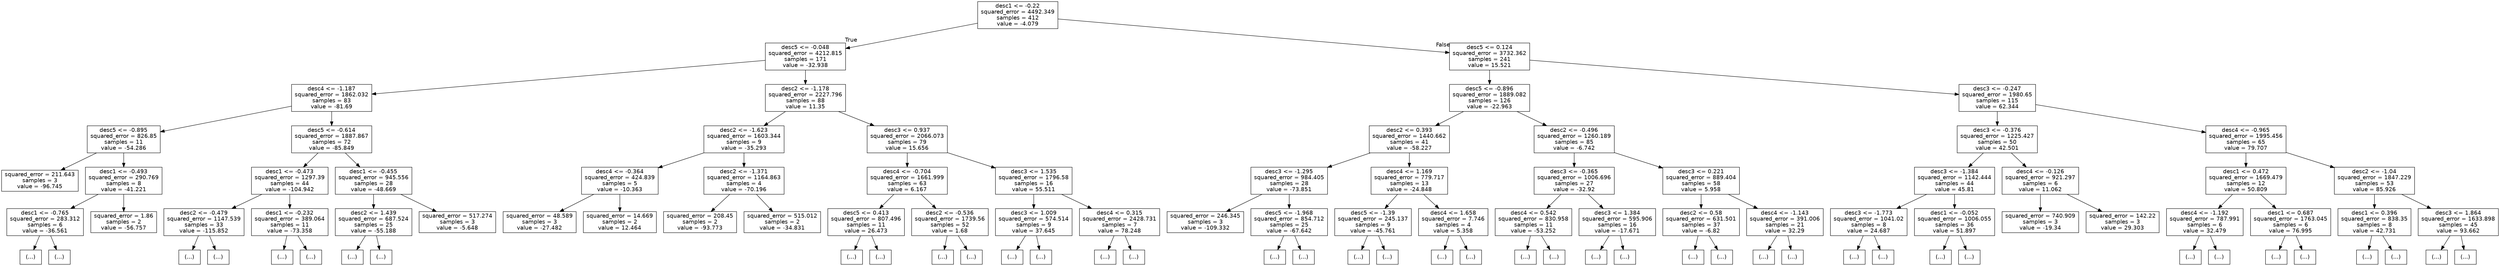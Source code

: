 digraph Tree {
node [shape=box, fontname="helvetica"] ;
edge [fontname="helvetica"] ;
0 [label="desc1 <= -0.22\nsquared_error = 4492.349\nsamples = 412\nvalue = -4.079"] ;
1 [label="desc5 <= -0.048\nsquared_error = 4212.815\nsamples = 171\nvalue = -32.938"] ;
0 -> 1 [labeldistance=2.5, labelangle=45, headlabel="True"] ;
2 [label="desc4 <= -1.187\nsquared_error = 1862.032\nsamples = 83\nvalue = -81.69"] ;
1 -> 2 ;
3 [label="desc5 <= -0.895\nsquared_error = 826.85\nsamples = 11\nvalue = -54.286"] ;
2 -> 3 ;
4 [label="squared_error = 211.643\nsamples = 3\nvalue = -96.745"] ;
3 -> 4 ;
5 [label="desc1 <= -0.493\nsquared_error = 290.769\nsamples = 8\nvalue = -41.221"] ;
3 -> 5 ;
6 [label="desc1 <= -0.765\nsquared_error = 283.312\nsamples = 6\nvalue = -36.561"] ;
5 -> 6 ;
7 [label="(...)"] ;
6 -> 7 ;
10 [label="(...)"] ;
6 -> 10 ;
11 [label="squared_error = 1.86\nsamples = 2\nvalue = -56.757"] ;
5 -> 11 ;
12 [label="desc5 <= -0.614\nsquared_error = 1887.867\nsamples = 72\nvalue = -85.849"] ;
2 -> 12 ;
13 [label="desc1 <= -0.473\nsquared_error = 1297.39\nsamples = 44\nvalue = -104.942"] ;
12 -> 13 ;
14 [label="desc2 <= -0.479\nsquared_error = 1147.539\nsamples = 33\nvalue = -115.852"] ;
13 -> 14 ;
15 [label="(...)"] ;
14 -> 15 ;
28 [label="(...)"] ;
14 -> 28 ;
45 [label="desc1 <= -0.232\nsquared_error = 389.064\nsamples = 11\nvalue = -73.358"] ;
13 -> 45 ;
46 [label="(...)"] ;
45 -> 46 ;
53 [label="(...)"] ;
45 -> 53 ;
54 [label="desc1 <= -0.455\nsquared_error = 945.556\nsamples = 28\nvalue = -48.669"] ;
12 -> 54 ;
55 [label="desc2 <= 1.439\nsquared_error = 687.524\nsamples = 25\nvalue = -55.188"] ;
54 -> 55 ;
56 [label="(...)"] ;
55 -> 56 ;
75 [label="(...)"] ;
55 -> 75 ;
76 [label="squared_error = 517.274\nsamples = 3\nvalue = -5.648"] ;
54 -> 76 ;
77 [label="desc2 <= -1.178\nsquared_error = 2227.796\nsamples = 88\nvalue = 11.35"] ;
1 -> 77 ;
78 [label="desc2 <= -1.623\nsquared_error = 1603.344\nsamples = 9\nvalue = -35.293"] ;
77 -> 78 ;
79 [label="desc4 <= -0.364\nsquared_error = 424.839\nsamples = 5\nvalue = -10.363"] ;
78 -> 79 ;
80 [label="squared_error = 48.589\nsamples = 3\nvalue = -27.482"] ;
79 -> 80 ;
81 [label="squared_error = 14.669\nsamples = 2\nvalue = 12.464"] ;
79 -> 81 ;
82 [label="desc2 <= -1.371\nsquared_error = 1164.863\nsamples = 4\nvalue = -70.196"] ;
78 -> 82 ;
83 [label="squared_error = 208.45\nsamples = 2\nvalue = -93.773"] ;
82 -> 83 ;
84 [label="squared_error = 515.012\nsamples = 2\nvalue = -34.831"] ;
82 -> 84 ;
85 [label="desc3 <= 0.937\nsquared_error = 2066.073\nsamples = 79\nvalue = 15.656"] ;
77 -> 85 ;
86 [label="desc4 <= -0.704\nsquared_error = 1661.999\nsamples = 63\nvalue = 6.167"] ;
85 -> 86 ;
87 [label="desc5 <= 0.413\nsquared_error = 807.496\nsamples = 11\nvalue = 26.473"] ;
86 -> 87 ;
88 [label="(...)"] ;
87 -> 88 ;
91 [label="(...)"] ;
87 -> 91 ;
96 [label="desc2 <= -0.536\nsquared_error = 1739.56\nsamples = 52\nvalue = 1.68"] ;
86 -> 96 ;
97 [label="(...)"] ;
96 -> 97 ;
104 [label="(...)"] ;
96 -> 104 ;
141 [label="desc3 <= 1.535\nsquared_error = 1796.58\nsamples = 16\nvalue = 55.511"] ;
85 -> 141 ;
142 [label="desc3 <= 1.009\nsquared_error = 574.514\nsamples = 9\nvalue = 37.645"] ;
141 -> 142 ;
143 [label="(...)"] ;
142 -> 143 ;
144 [label="(...)"] ;
142 -> 144 ;
149 [label="desc4 <= 0.315\nsquared_error = 2428.731\nsamples = 7\nvalue = 78.248"] ;
141 -> 149 ;
150 [label="(...)"] ;
149 -> 150 ;
151 [label="(...)"] ;
149 -> 151 ;
154 [label="desc5 <= 0.124\nsquared_error = 3732.362\nsamples = 241\nvalue = 15.521"] ;
0 -> 154 [labeldistance=2.5, labelangle=-45, headlabel="False"] ;
155 [label="desc5 <= -0.896\nsquared_error = 1889.082\nsamples = 126\nvalue = -22.963"] ;
154 -> 155 ;
156 [label="desc2 <= 0.393\nsquared_error = 1440.662\nsamples = 41\nvalue = -58.227"] ;
155 -> 156 ;
157 [label="desc3 <= -1.295\nsquared_error = 984.405\nsamples = 28\nvalue = -73.851"] ;
156 -> 157 ;
158 [label="squared_error = 246.345\nsamples = 3\nvalue = -109.332"] ;
157 -> 158 ;
159 [label="desc5 <= -1.968\nsquared_error = 854.712\nsamples = 25\nvalue = -67.642"] ;
157 -> 159 ;
160 [label="(...)"] ;
159 -> 160 ;
163 [label="(...)"] ;
159 -> 163 ;
180 [label="desc4 <= 1.169\nsquared_error = 779.717\nsamples = 13\nvalue = -24.848"] ;
156 -> 180 ;
181 [label="desc5 <= -1.39\nsquared_error = 245.137\nsamples = 9\nvalue = -45.761"] ;
180 -> 181 ;
182 [label="(...)"] ;
181 -> 182 ;
183 [label="(...)"] ;
181 -> 183 ;
186 [label="desc4 <= 1.658\nsquared_error = 7.746\nsamples = 4\nvalue = 5.358"] ;
180 -> 186 ;
187 [label="(...)"] ;
186 -> 187 ;
188 [label="(...)"] ;
186 -> 188 ;
189 [label="desc2 <= -0.496\nsquared_error = 1260.189\nsamples = 85\nvalue = -6.742"] ;
155 -> 189 ;
190 [label="desc3 <= -0.365\nsquared_error = 1006.696\nsamples = 27\nvalue = -32.92"] ;
189 -> 190 ;
191 [label="desc4 <= 0.542\nsquared_error = 830.958\nsamples = 11\nvalue = -53.252"] ;
190 -> 191 ;
192 [label="(...)"] ;
191 -> 192 ;
197 [label="(...)"] ;
191 -> 197 ;
200 [label="desc3 <= 1.384\nsquared_error = 595.906\nsamples = 16\nvalue = -17.671"] ;
190 -> 200 ;
201 [label="(...)"] ;
200 -> 201 ;
212 [label="(...)"] ;
200 -> 212 ;
213 [label="desc3 <= 0.221\nsquared_error = 889.404\nsamples = 58\nvalue = 5.958"] ;
189 -> 213 ;
214 [label="desc2 <= 0.58\nsquared_error = 631.501\nsamples = 37\nvalue = -6.82"] ;
213 -> 214 ;
215 [label="(...)"] ;
214 -> 215 ;
234 [label="(...)"] ;
214 -> 234 ;
245 [label="desc4 <= -1.143\nsquared_error = 391.006\nsamples = 21\nvalue = 32.29"] ;
213 -> 245 ;
246 [label="(...)"] ;
245 -> 246 ;
247 [label="(...)"] ;
245 -> 247 ;
262 [label="desc3 <= -0.247\nsquared_error = 1980.65\nsamples = 115\nvalue = 62.344"] ;
154 -> 262 ;
263 [label="desc3 <= -0.376\nsquared_error = 1225.427\nsamples = 50\nvalue = 42.501"] ;
262 -> 263 ;
264 [label="desc3 <= -1.384\nsquared_error = 1142.444\nsamples = 44\nvalue = 45.81"] ;
263 -> 264 ;
265 [label="desc3 <= -1.773\nsquared_error = 1041.02\nsamples = 8\nvalue = 24.687"] ;
264 -> 265 ;
266 [label="(...)"] ;
265 -> 266 ;
269 [label="(...)"] ;
265 -> 269 ;
272 [label="desc1 <= -0.052\nsquared_error = 1006.055\nsamples = 36\nvalue = 51.897"] ;
264 -> 272 ;
273 [label="(...)"] ;
272 -> 273 ;
276 [label="(...)"] ;
272 -> 276 ;
303 [label="desc4 <= -0.126\nsquared_error = 921.297\nsamples = 6\nvalue = 11.062"] ;
263 -> 303 ;
304 [label="squared_error = 740.909\nsamples = 3\nvalue = -19.34"] ;
303 -> 304 ;
305 [label="squared_error = 142.22\nsamples = 3\nvalue = 29.303"] ;
303 -> 305 ;
306 [label="desc4 <= -0.965\nsquared_error = 1995.456\nsamples = 65\nvalue = 79.707"] ;
262 -> 306 ;
307 [label="desc1 <= 0.472\nsquared_error = 1669.479\nsamples = 12\nvalue = 50.809"] ;
306 -> 307 ;
308 [label="desc4 <= -1.192\nsquared_error = 787.991\nsamples = 6\nvalue = 32.479"] ;
307 -> 308 ;
309 [label="(...)"] ;
308 -> 309 ;
312 [label="(...)"] ;
308 -> 312 ;
313 [label="desc1 <= 0.687\nsquared_error = 1763.045\nsamples = 6\nvalue = 76.995"] ;
307 -> 313 ;
314 [label="(...)"] ;
313 -> 314 ;
315 [label="(...)"] ;
313 -> 315 ;
318 [label="desc2 <= -1.04\nsquared_error = 1847.229\nsamples = 53\nvalue = 85.926"] ;
306 -> 318 ;
319 [label="desc1 <= 0.396\nsquared_error = 838.35\nsamples = 8\nvalue = 42.731"] ;
318 -> 319 ;
320 [label="(...)"] ;
319 -> 320 ;
321 [label="(...)"] ;
319 -> 321 ;
324 [label="desc3 <= 1.864\nsquared_error = 1633.898\nsamples = 45\nvalue = 93.662"] ;
318 -> 324 ;
325 [label="(...)"] ;
324 -> 325 ;
360 [label="(...)"] ;
324 -> 360 ;
}